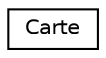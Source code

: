 digraph "Graphical Class Hierarchy"
{
 // INTERACTIVE_SVG=YES
 // LATEX_PDF_SIZE
  edge [fontname="Helvetica",fontsize="10",labelfontname="Helvetica",labelfontsize="10"];
  node [fontname="Helvetica",fontsize="10",shape=record];
  rankdir="LR";
  Node0 [label="Carte",height=0.2,width=0.4,color="black", fillcolor="white", style="filled",URL="$struct_carte.html",tooltip="Cette structure contient toutes les données d'une carte."];
}
